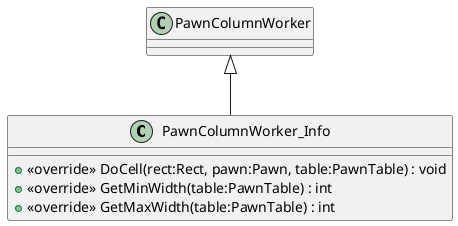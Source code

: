 @startuml
class PawnColumnWorker_Info {
    + <<override>> DoCell(rect:Rect, pawn:Pawn, table:PawnTable) : void
    + <<override>> GetMinWidth(table:PawnTable) : int
    + <<override>> GetMaxWidth(table:PawnTable) : int
}
PawnColumnWorker <|-- PawnColumnWorker_Info
@enduml
